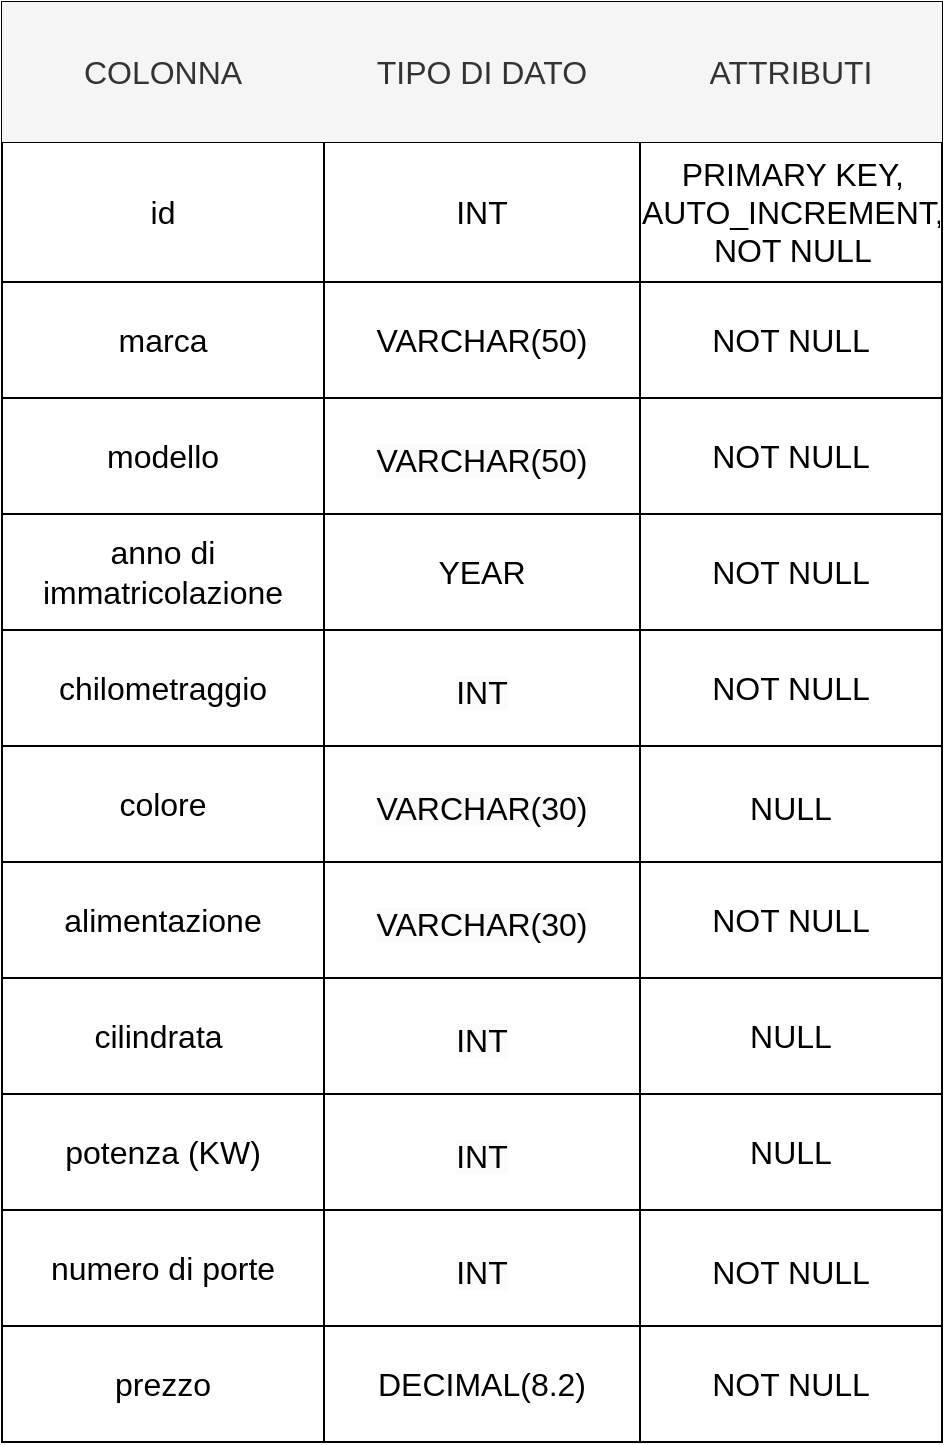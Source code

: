 <mxfile version="24.7.17">
  <diagram name="Pagina-1" id="jYLVOqzQQJf0gg6EnTPs">
    <mxGraphModel dx="1380" dy="739" grid="1" gridSize="10" guides="1" tooltips="1" connect="1" arrows="1" fold="1" page="1" pageScale="1" pageWidth="827" pageHeight="1169" math="0" shadow="0">
      <root>
        <mxCell id="0" />
        <mxCell id="1" parent="0" />
        <mxCell id="Sd78pJUdZQ0MPs7wEhM1-50" value="" style="shape=table;startSize=0;container=1;collapsible=0;childLayout=tableLayout;fontSize=16;" vertex="1" parent="1">
          <mxGeometry x="160" y="30" width="470" height="720" as="geometry" />
        </mxCell>
        <mxCell id="Sd78pJUdZQ0MPs7wEhM1-131" style="shape=tableRow;horizontal=0;startSize=0;swimlaneHead=0;swimlaneBody=0;strokeColor=inherit;top=0;left=0;bottom=0;right=0;collapsible=0;dropTarget=0;fillColor=none;points=[[0,0.5],[1,0.5]];portConstraint=eastwest;fontSize=16;" vertex="1" parent="Sd78pJUdZQ0MPs7wEhM1-50">
          <mxGeometry width="470" height="70" as="geometry" />
        </mxCell>
        <mxCell id="Sd78pJUdZQ0MPs7wEhM1-132" value="COLONNA" style="shape=partialRectangle;html=1;whiteSpace=wrap;connectable=0;strokeColor=#666666;overflow=hidden;fillColor=#f5f5f5;top=0;left=0;bottom=0;right=0;pointerEvents=1;fontSize=16;fontColor=#333333;" vertex="1" parent="Sd78pJUdZQ0MPs7wEhM1-131">
          <mxGeometry width="161" height="70" as="geometry">
            <mxRectangle width="161" height="70" as="alternateBounds" />
          </mxGeometry>
        </mxCell>
        <mxCell id="Sd78pJUdZQ0MPs7wEhM1-133" value="TIPO DI DATO" style="shape=partialRectangle;html=1;whiteSpace=wrap;connectable=0;strokeColor=#666666;overflow=hidden;fillColor=#f5f5f5;top=0;left=0;bottom=0;right=0;pointerEvents=1;fontSize=16;fontColor=#333333;" vertex="1" parent="Sd78pJUdZQ0MPs7wEhM1-131">
          <mxGeometry x="161" width="158" height="70" as="geometry">
            <mxRectangle width="158" height="70" as="alternateBounds" />
          </mxGeometry>
        </mxCell>
        <mxCell id="Sd78pJUdZQ0MPs7wEhM1-134" value="ATTRIBUTI" style="shape=partialRectangle;html=1;whiteSpace=wrap;connectable=0;strokeColor=#666666;overflow=hidden;fillColor=#f5f5f5;top=0;left=0;bottom=0;right=0;pointerEvents=1;fontSize=16;fontColor=#333333;" vertex="1" parent="Sd78pJUdZQ0MPs7wEhM1-131">
          <mxGeometry x="319" width="151" height="70" as="geometry">
            <mxRectangle width="151" height="70" as="alternateBounds" />
          </mxGeometry>
        </mxCell>
        <mxCell id="Sd78pJUdZQ0MPs7wEhM1-51" value="" style="shape=tableRow;horizontal=0;startSize=0;swimlaneHead=0;swimlaneBody=0;strokeColor=inherit;top=0;left=0;bottom=0;right=0;collapsible=0;dropTarget=0;fillColor=none;points=[[0,0.5],[1,0.5]];portConstraint=eastwest;fontSize=16;" vertex="1" parent="Sd78pJUdZQ0MPs7wEhM1-50">
          <mxGeometry y="70" width="470" height="70" as="geometry" />
        </mxCell>
        <mxCell id="Sd78pJUdZQ0MPs7wEhM1-52" value="id" style="shape=partialRectangle;html=1;whiteSpace=wrap;connectable=0;strokeColor=inherit;overflow=hidden;fillColor=none;top=0;left=0;bottom=0;right=0;pointerEvents=1;fontSize=16;" vertex="1" parent="Sd78pJUdZQ0MPs7wEhM1-51">
          <mxGeometry width="161" height="70" as="geometry">
            <mxRectangle width="161" height="70" as="alternateBounds" />
          </mxGeometry>
        </mxCell>
        <mxCell id="Sd78pJUdZQ0MPs7wEhM1-53" value="INT" style="shape=partialRectangle;html=1;whiteSpace=wrap;connectable=0;strokeColor=inherit;overflow=hidden;fillColor=none;top=0;left=0;bottom=0;right=0;pointerEvents=1;fontSize=16;" vertex="1" parent="Sd78pJUdZQ0MPs7wEhM1-51">
          <mxGeometry x="161" width="158" height="70" as="geometry">
            <mxRectangle width="158" height="70" as="alternateBounds" />
          </mxGeometry>
        </mxCell>
        <mxCell id="Sd78pJUdZQ0MPs7wEhM1-54" value="PRIMARY KEY, AUTO_INCREMENT, NOT NULL" style="shape=partialRectangle;html=1;whiteSpace=wrap;connectable=0;strokeColor=inherit;overflow=hidden;fillColor=none;top=0;left=0;bottom=0;right=0;pointerEvents=1;fontSize=16;" vertex="1" parent="Sd78pJUdZQ0MPs7wEhM1-51">
          <mxGeometry x="319" width="151" height="70" as="geometry">
            <mxRectangle width="151" height="70" as="alternateBounds" />
          </mxGeometry>
        </mxCell>
        <mxCell id="Sd78pJUdZQ0MPs7wEhM1-63" style="shape=tableRow;horizontal=0;startSize=0;swimlaneHead=0;swimlaneBody=0;strokeColor=inherit;top=0;left=0;bottom=0;right=0;collapsible=0;dropTarget=0;fillColor=none;points=[[0,0.5],[1,0.5]];portConstraint=eastwest;fontSize=16;" vertex="1" parent="Sd78pJUdZQ0MPs7wEhM1-50">
          <mxGeometry y="140" width="470" height="58" as="geometry" />
        </mxCell>
        <mxCell id="Sd78pJUdZQ0MPs7wEhM1-64" value="marca" style="shape=partialRectangle;html=1;whiteSpace=wrap;connectable=0;strokeColor=inherit;overflow=hidden;fillColor=none;top=0;left=0;bottom=0;right=0;pointerEvents=1;fontSize=16;" vertex="1" parent="Sd78pJUdZQ0MPs7wEhM1-63">
          <mxGeometry width="161" height="58" as="geometry">
            <mxRectangle width="161" height="58" as="alternateBounds" />
          </mxGeometry>
        </mxCell>
        <mxCell id="Sd78pJUdZQ0MPs7wEhM1-65" value="VARCHAR(50)" style="shape=partialRectangle;html=1;whiteSpace=wrap;connectable=0;strokeColor=inherit;overflow=hidden;fillColor=none;top=0;left=0;bottom=0;right=0;pointerEvents=1;fontSize=16;" vertex="1" parent="Sd78pJUdZQ0MPs7wEhM1-63">
          <mxGeometry x="161" width="158" height="58" as="geometry">
            <mxRectangle width="158" height="58" as="alternateBounds" />
          </mxGeometry>
        </mxCell>
        <mxCell id="Sd78pJUdZQ0MPs7wEhM1-66" value="NOT NULL" style="shape=partialRectangle;html=1;whiteSpace=wrap;connectable=0;strokeColor=inherit;overflow=hidden;fillColor=none;top=0;left=0;bottom=0;right=0;pointerEvents=1;fontSize=16;" vertex="1" parent="Sd78pJUdZQ0MPs7wEhM1-63">
          <mxGeometry x="319" width="151" height="58" as="geometry">
            <mxRectangle width="151" height="58" as="alternateBounds" />
          </mxGeometry>
        </mxCell>
        <mxCell id="Sd78pJUdZQ0MPs7wEhM1-67" style="shape=tableRow;horizontal=0;startSize=0;swimlaneHead=0;swimlaneBody=0;strokeColor=inherit;top=0;left=0;bottom=0;right=0;collapsible=0;dropTarget=0;fillColor=none;points=[[0,0.5],[1,0.5]];portConstraint=eastwest;fontSize=16;" vertex="1" parent="Sd78pJUdZQ0MPs7wEhM1-50">
          <mxGeometry y="198" width="470" height="58" as="geometry" />
        </mxCell>
        <mxCell id="Sd78pJUdZQ0MPs7wEhM1-68" value="modello" style="shape=partialRectangle;html=1;whiteSpace=wrap;connectable=0;strokeColor=inherit;overflow=hidden;fillColor=none;top=0;left=0;bottom=0;right=0;pointerEvents=1;fontSize=16;" vertex="1" parent="Sd78pJUdZQ0MPs7wEhM1-67">
          <mxGeometry width="161" height="58" as="geometry">
            <mxRectangle width="161" height="58" as="alternateBounds" />
          </mxGeometry>
        </mxCell>
        <mxCell id="Sd78pJUdZQ0MPs7wEhM1-69" value="&#xa;&lt;span style=&quot;color: rgb(0, 0, 0); font-family: Helvetica; font-size: 16px; font-style: normal; font-variant-ligatures: normal; font-variant-caps: normal; font-weight: 400; letter-spacing: normal; orphans: 2; text-align: center; text-indent: 0px; text-transform: none; widows: 2; word-spacing: 0px; -webkit-text-stroke-width: 0px; white-space: normal; background-color: rgb(251, 251, 251); text-decoration-thickness: initial; text-decoration-style: initial; text-decoration-color: initial; display: inline !important; float: none;&quot;&gt;VARCHAR(50)&lt;/span&gt;&#xa;&#xa;" style="shape=partialRectangle;html=1;whiteSpace=wrap;connectable=0;strokeColor=inherit;overflow=hidden;fillColor=none;top=0;left=0;bottom=0;right=0;pointerEvents=1;fontSize=16;" vertex="1" parent="Sd78pJUdZQ0MPs7wEhM1-67">
          <mxGeometry x="161" width="158" height="58" as="geometry">
            <mxRectangle width="158" height="58" as="alternateBounds" />
          </mxGeometry>
        </mxCell>
        <mxCell id="Sd78pJUdZQ0MPs7wEhM1-70" value="NOT NULL" style="shape=partialRectangle;html=1;whiteSpace=wrap;connectable=0;strokeColor=inherit;overflow=hidden;fillColor=none;top=0;left=0;bottom=0;right=0;pointerEvents=1;fontSize=16;" vertex="1" parent="Sd78pJUdZQ0MPs7wEhM1-67">
          <mxGeometry x="319" width="151" height="58" as="geometry">
            <mxRectangle width="151" height="58" as="alternateBounds" />
          </mxGeometry>
        </mxCell>
        <mxCell id="Sd78pJUdZQ0MPs7wEhM1-71" style="shape=tableRow;horizontal=0;startSize=0;swimlaneHead=0;swimlaneBody=0;strokeColor=inherit;top=0;left=0;bottom=0;right=0;collapsible=0;dropTarget=0;fillColor=none;points=[[0,0.5],[1,0.5]];portConstraint=eastwest;fontSize=16;" vertex="1" parent="Sd78pJUdZQ0MPs7wEhM1-50">
          <mxGeometry y="256" width="470" height="58" as="geometry" />
        </mxCell>
        <mxCell id="Sd78pJUdZQ0MPs7wEhM1-72" value="anno di&lt;div&gt;immatricolazione&lt;/div&gt;" style="shape=partialRectangle;html=1;whiteSpace=wrap;connectable=0;strokeColor=inherit;overflow=hidden;fillColor=none;top=0;left=0;bottom=0;right=0;pointerEvents=1;fontSize=16;" vertex="1" parent="Sd78pJUdZQ0MPs7wEhM1-71">
          <mxGeometry width="161" height="58" as="geometry">
            <mxRectangle width="161" height="58" as="alternateBounds" />
          </mxGeometry>
        </mxCell>
        <mxCell id="Sd78pJUdZQ0MPs7wEhM1-73" value="YEAR" style="shape=partialRectangle;html=1;whiteSpace=wrap;connectable=0;strokeColor=inherit;overflow=hidden;fillColor=none;top=0;left=0;bottom=0;right=0;pointerEvents=1;fontSize=16;" vertex="1" parent="Sd78pJUdZQ0MPs7wEhM1-71">
          <mxGeometry x="161" width="158" height="58" as="geometry">
            <mxRectangle width="158" height="58" as="alternateBounds" />
          </mxGeometry>
        </mxCell>
        <mxCell id="Sd78pJUdZQ0MPs7wEhM1-74" value="NOT NULL" style="shape=partialRectangle;html=1;whiteSpace=wrap;connectable=0;strokeColor=inherit;overflow=hidden;fillColor=none;top=0;left=0;bottom=0;right=0;pointerEvents=1;fontSize=16;" vertex="1" parent="Sd78pJUdZQ0MPs7wEhM1-71">
          <mxGeometry x="319" width="151" height="58" as="geometry">
            <mxRectangle width="151" height="58" as="alternateBounds" />
          </mxGeometry>
        </mxCell>
        <mxCell id="Sd78pJUdZQ0MPs7wEhM1-75" style="shape=tableRow;horizontal=0;startSize=0;swimlaneHead=0;swimlaneBody=0;strokeColor=inherit;top=0;left=0;bottom=0;right=0;collapsible=0;dropTarget=0;fillColor=none;points=[[0,0.5],[1,0.5]];portConstraint=eastwest;fontSize=16;" vertex="1" parent="Sd78pJUdZQ0MPs7wEhM1-50">
          <mxGeometry y="314" width="470" height="58" as="geometry" />
        </mxCell>
        <mxCell id="Sd78pJUdZQ0MPs7wEhM1-76" value="chilometraggio" style="shape=partialRectangle;html=1;whiteSpace=wrap;connectable=0;strokeColor=inherit;overflow=hidden;fillColor=none;top=0;left=0;bottom=0;right=0;pointerEvents=1;fontSize=16;" vertex="1" parent="Sd78pJUdZQ0MPs7wEhM1-75">
          <mxGeometry width="161" height="58" as="geometry">
            <mxRectangle width="161" height="58" as="alternateBounds" />
          </mxGeometry>
        </mxCell>
        <mxCell id="Sd78pJUdZQ0MPs7wEhM1-77" value="&#xa;&lt;span style=&quot;color: rgb(0, 0, 0); font-family: Helvetica; font-size: 16px; font-style: normal; font-variant-ligatures: normal; font-variant-caps: normal; font-weight: 400; letter-spacing: normal; orphans: 2; text-align: center; text-indent: 0px; text-transform: none; widows: 2; word-spacing: 0px; -webkit-text-stroke-width: 0px; white-space: normal; background-color: rgb(251, 251, 251); text-decoration-thickness: initial; text-decoration-style: initial; text-decoration-color: initial; display: inline !important; float: none;&quot;&gt;INT&lt;/span&gt;&#xa;&#xa;" style="shape=partialRectangle;html=1;whiteSpace=wrap;connectable=0;strokeColor=inherit;overflow=hidden;fillColor=none;top=0;left=0;bottom=0;right=0;pointerEvents=1;fontSize=16;" vertex="1" parent="Sd78pJUdZQ0MPs7wEhM1-75">
          <mxGeometry x="161" width="158" height="58" as="geometry">
            <mxRectangle width="158" height="58" as="alternateBounds" />
          </mxGeometry>
        </mxCell>
        <mxCell id="Sd78pJUdZQ0MPs7wEhM1-78" value="NOT NULL" style="shape=partialRectangle;html=1;whiteSpace=wrap;connectable=0;strokeColor=inherit;overflow=hidden;fillColor=none;top=0;left=0;bottom=0;right=0;pointerEvents=1;fontSize=16;" vertex="1" parent="Sd78pJUdZQ0MPs7wEhM1-75">
          <mxGeometry x="319" width="151" height="58" as="geometry">
            <mxRectangle width="151" height="58" as="alternateBounds" />
          </mxGeometry>
        </mxCell>
        <mxCell id="Sd78pJUdZQ0MPs7wEhM1-79" style="shape=tableRow;horizontal=0;startSize=0;swimlaneHead=0;swimlaneBody=0;strokeColor=inherit;top=0;left=0;bottom=0;right=0;collapsible=0;dropTarget=0;fillColor=none;points=[[0,0.5],[1,0.5]];portConstraint=eastwest;fontSize=16;" vertex="1" parent="Sd78pJUdZQ0MPs7wEhM1-50">
          <mxGeometry y="372" width="470" height="58" as="geometry" />
        </mxCell>
        <mxCell id="Sd78pJUdZQ0MPs7wEhM1-80" value="colore" style="shape=partialRectangle;html=1;whiteSpace=wrap;connectable=0;strokeColor=inherit;overflow=hidden;fillColor=none;top=0;left=0;bottom=0;right=0;pointerEvents=1;fontSize=16;" vertex="1" parent="Sd78pJUdZQ0MPs7wEhM1-79">
          <mxGeometry width="161" height="58" as="geometry">
            <mxRectangle width="161" height="58" as="alternateBounds" />
          </mxGeometry>
        </mxCell>
        <mxCell id="Sd78pJUdZQ0MPs7wEhM1-81" value="&lt;br&gt;&lt;span style=&quot;color: rgb(0, 0, 0); font-family: Helvetica; font-size: 16px; font-style: normal; font-variant-ligatures: normal; font-variant-caps: normal; font-weight: 400; letter-spacing: normal; orphans: 2; text-align: center; text-indent: 0px; text-transform: none; widows: 2; word-spacing: 0px; -webkit-text-stroke-width: 0px; white-space: normal; background-color: rgb(251, 251, 251); text-decoration-thickness: initial; text-decoration-style: initial; text-decoration-color: initial; display: inline !important; float: none;&quot;&gt;VARCHAR(30)&lt;/span&gt;&lt;div&gt;&lt;br/&gt;&lt;/div&gt;" style="shape=partialRectangle;html=1;whiteSpace=wrap;connectable=0;strokeColor=inherit;overflow=hidden;fillColor=none;top=0;left=0;bottom=0;right=0;pointerEvents=1;fontSize=16;" vertex="1" parent="Sd78pJUdZQ0MPs7wEhM1-79">
          <mxGeometry x="161" width="158" height="58" as="geometry">
            <mxRectangle width="158" height="58" as="alternateBounds" />
          </mxGeometry>
        </mxCell>
        <mxCell id="Sd78pJUdZQ0MPs7wEhM1-82" value="&lt;br&gt;NULL&lt;div&gt;&lt;br/&gt;&lt;/div&gt;" style="shape=partialRectangle;html=1;whiteSpace=wrap;connectable=0;strokeColor=inherit;overflow=hidden;fillColor=none;top=0;left=0;bottom=0;right=0;pointerEvents=1;fontSize=16;" vertex="1" parent="Sd78pJUdZQ0MPs7wEhM1-79">
          <mxGeometry x="319" width="151" height="58" as="geometry">
            <mxRectangle width="151" height="58" as="alternateBounds" />
          </mxGeometry>
        </mxCell>
        <mxCell id="Sd78pJUdZQ0MPs7wEhM1-83" style="shape=tableRow;horizontal=0;startSize=0;swimlaneHead=0;swimlaneBody=0;strokeColor=inherit;top=0;left=0;bottom=0;right=0;collapsible=0;dropTarget=0;fillColor=none;points=[[0,0.5],[1,0.5]];portConstraint=eastwest;fontSize=16;" vertex="1" parent="Sd78pJUdZQ0MPs7wEhM1-50">
          <mxGeometry y="430" width="470" height="58" as="geometry" />
        </mxCell>
        <mxCell id="Sd78pJUdZQ0MPs7wEhM1-84" value="alimentazione" style="shape=partialRectangle;html=1;whiteSpace=wrap;connectable=0;strokeColor=inherit;overflow=hidden;fillColor=none;top=0;left=0;bottom=0;right=0;pointerEvents=1;fontSize=16;" vertex="1" parent="Sd78pJUdZQ0MPs7wEhM1-83">
          <mxGeometry width="161" height="58" as="geometry">
            <mxRectangle width="161" height="58" as="alternateBounds" />
          </mxGeometry>
        </mxCell>
        <mxCell id="Sd78pJUdZQ0MPs7wEhM1-85" value="&lt;br&gt;&lt;span style=&quot;color: rgb(0, 0, 0); font-family: Helvetica; font-size: 16px; font-style: normal; font-variant-ligatures: normal; font-variant-caps: normal; font-weight: 400; letter-spacing: normal; orphans: 2; text-align: center; text-indent: 0px; text-transform: none; widows: 2; word-spacing: 0px; -webkit-text-stroke-width: 0px; white-space: normal; background-color: rgb(251, 251, 251); text-decoration-thickness: initial; text-decoration-style: initial; text-decoration-color: initial; display: inline !important; float: none;&quot;&gt;VARCHAR(30)&lt;/span&gt;&lt;div&gt;&lt;br/&gt;&lt;/div&gt;" style="shape=partialRectangle;html=1;whiteSpace=wrap;connectable=0;strokeColor=inherit;overflow=hidden;fillColor=none;top=0;left=0;bottom=0;right=0;pointerEvents=1;fontSize=16;" vertex="1" parent="Sd78pJUdZQ0MPs7wEhM1-83">
          <mxGeometry x="161" width="158" height="58" as="geometry">
            <mxRectangle width="158" height="58" as="alternateBounds" />
          </mxGeometry>
        </mxCell>
        <mxCell id="Sd78pJUdZQ0MPs7wEhM1-86" value="NOT NULL" style="shape=partialRectangle;html=1;whiteSpace=wrap;connectable=0;strokeColor=inherit;overflow=hidden;fillColor=none;top=0;left=0;bottom=0;right=0;pointerEvents=1;fontSize=16;" vertex="1" parent="Sd78pJUdZQ0MPs7wEhM1-83">
          <mxGeometry x="319" width="151" height="58" as="geometry">
            <mxRectangle width="151" height="58" as="alternateBounds" />
          </mxGeometry>
        </mxCell>
        <mxCell id="Sd78pJUdZQ0MPs7wEhM1-87" style="shape=tableRow;horizontal=0;startSize=0;swimlaneHead=0;swimlaneBody=0;strokeColor=inherit;top=0;left=0;bottom=0;right=0;collapsible=0;dropTarget=0;fillColor=none;points=[[0,0.5],[1,0.5]];portConstraint=eastwest;fontSize=16;" vertex="1" parent="Sd78pJUdZQ0MPs7wEhM1-50">
          <mxGeometry y="488" width="470" height="58" as="geometry" />
        </mxCell>
        <mxCell id="Sd78pJUdZQ0MPs7wEhM1-88" value="cilindrata&amp;nbsp;" style="shape=partialRectangle;html=1;whiteSpace=wrap;connectable=0;strokeColor=inherit;overflow=hidden;fillColor=none;top=0;left=0;bottom=0;right=0;pointerEvents=1;fontSize=16;" vertex="1" parent="Sd78pJUdZQ0MPs7wEhM1-87">
          <mxGeometry width="161" height="58" as="geometry">
            <mxRectangle width="161" height="58" as="alternateBounds" />
          </mxGeometry>
        </mxCell>
        <mxCell id="Sd78pJUdZQ0MPs7wEhM1-89" value="&#xa;&lt;span style=&quot;color: rgb(0, 0, 0); font-family: Helvetica; font-size: 16px; font-style: normal; font-variant-ligatures: normal; font-variant-caps: normal; font-weight: 400; letter-spacing: normal; orphans: 2; text-align: center; text-indent: 0px; text-transform: none; widows: 2; word-spacing: 0px; -webkit-text-stroke-width: 0px; white-space: normal; background-color: rgb(251, 251, 251); text-decoration-thickness: initial; text-decoration-style: initial; text-decoration-color: initial; display: inline !important; float: none;&quot;&gt;INT&lt;/span&gt;&#xa;&#xa;" style="shape=partialRectangle;html=1;whiteSpace=wrap;connectable=0;strokeColor=inherit;overflow=hidden;fillColor=none;top=0;left=0;bottom=0;right=0;pointerEvents=1;fontSize=16;" vertex="1" parent="Sd78pJUdZQ0MPs7wEhM1-87">
          <mxGeometry x="161" width="158" height="58" as="geometry">
            <mxRectangle width="158" height="58" as="alternateBounds" />
          </mxGeometry>
        </mxCell>
        <mxCell id="Sd78pJUdZQ0MPs7wEhM1-90" value="NULL" style="shape=partialRectangle;html=1;whiteSpace=wrap;connectable=0;strokeColor=inherit;overflow=hidden;fillColor=none;top=0;left=0;bottom=0;right=0;pointerEvents=1;fontSize=16;" vertex="1" parent="Sd78pJUdZQ0MPs7wEhM1-87">
          <mxGeometry x="319" width="151" height="58" as="geometry">
            <mxRectangle width="151" height="58" as="alternateBounds" />
          </mxGeometry>
        </mxCell>
        <mxCell id="Sd78pJUdZQ0MPs7wEhM1-91" style="shape=tableRow;horizontal=0;startSize=0;swimlaneHead=0;swimlaneBody=0;strokeColor=inherit;top=0;left=0;bottom=0;right=0;collapsible=0;dropTarget=0;fillColor=none;points=[[0,0.5],[1,0.5]];portConstraint=eastwest;fontSize=16;" vertex="1" parent="Sd78pJUdZQ0MPs7wEhM1-50">
          <mxGeometry y="546" width="470" height="58" as="geometry" />
        </mxCell>
        <mxCell id="Sd78pJUdZQ0MPs7wEhM1-92" value="potenza (KW)" style="shape=partialRectangle;html=1;whiteSpace=wrap;connectable=0;strokeColor=inherit;overflow=hidden;fillColor=none;top=0;left=0;bottom=0;right=0;pointerEvents=1;fontSize=16;" vertex="1" parent="Sd78pJUdZQ0MPs7wEhM1-91">
          <mxGeometry width="161" height="58" as="geometry">
            <mxRectangle width="161" height="58" as="alternateBounds" />
          </mxGeometry>
        </mxCell>
        <mxCell id="Sd78pJUdZQ0MPs7wEhM1-93" value="&#xa;&lt;span style=&quot;color: rgb(0, 0, 0); font-family: Helvetica; font-size: 16px; font-style: normal; font-variant-ligatures: normal; font-variant-caps: normal; font-weight: 400; letter-spacing: normal; orphans: 2; text-align: center; text-indent: 0px; text-transform: none; widows: 2; word-spacing: 0px; -webkit-text-stroke-width: 0px; white-space: normal; background-color: rgb(251, 251, 251); text-decoration-thickness: initial; text-decoration-style: initial; text-decoration-color: initial; display: inline !important; float: none;&quot;&gt;INT&lt;/span&gt;&#xa;&#xa;" style="shape=partialRectangle;html=1;whiteSpace=wrap;connectable=0;strokeColor=inherit;overflow=hidden;fillColor=none;top=0;left=0;bottom=0;right=0;pointerEvents=1;fontSize=16;" vertex="1" parent="Sd78pJUdZQ0MPs7wEhM1-91">
          <mxGeometry x="161" width="158" height="58" as="geometry">
            <mxRectangle width="158" height="58" as="alternateBounds" />
          </mxGeometry>
        </mxCell>
        <mxCell id="Sd78pJUdZQ0MPs7wEhM1-94" value="NULL" style="shape=partialRectangle;html=1;whiteSpace=wrap;connectable=0;strokeColor=inherit;overflow=hidden;fillColor=none;top=0;left=0;bottom=0;right=0;pointerEvents=1;fontSize=16;" vertex="1" parent="Sd78pJUdZQ0MPs7wEhM1-91">
          <mxGeometry x="319" width="151" height="58" as="geometry">
            <mxRectangle width="151" height="58" as="alternateBounds" />
          </mxGeometry>
        </mxCell>
        <mxCell id="Sd78pJUdZQ0MPs7wEhM1-95" style="shape=tableRow;horizontal=0;startSize=0;swimlaneHead=0;swimlaneBody=0;strokeColor=inherit;top=0;left=0;bottom=0;right=0;collapsible=0;dropTarget=0;fillColor=none;points=[[0,0.5],[1,0.5]];portConstraint=eastwest;fontSize=16;" vertex="1" parent="Sd78pJUdZQ0MPs7wEhM1-50">
          <mxGeometry y="604" width="470" height="58" as="geometry" />
        </mxCell>
        <mxCell id="Sd78pJUdZQ0MPs7wEhM1-96" value="numero di porte" style="shape=partialRectangle;html=1;whiteSpace=wrap;connectable=0;strokeColor=inherit;overflow=hidden;fillColor=none;top=0;left=0;bottom=0;right=0;pointerEvents=1;fontSize=16;" vertex="1" parent="Sd78pJUdZQ0MPs7wEhM1-95">
          <mxGeometry width="161" height="58" as="geometry">
            <mxRectangle width="161" height="58" as="alternateBounds" />
          </mxGeometry>
        </mxCell>
        <mxCell id="Sd78pJUdZQ0MPs7wEhM1-97" value="&#xa;&lt;span style=&quot;color: rgb(0, 0, 0); font-family: Helvetica; font-size: 16px; font-style: normal; font-variant-ligatures: normal; font-variant-caps: normal; font-weight: 400; letter-spacing: normal; orphans: 2; text-align: center; text-indent: 0px; text-transform: none; widows: 2; word-spacing: 0px; -webkit-text-stroke-width: 0px; white-space: normal; background-color: rgb(251, 251, 251); text-decoration-thickness: initial; text-decoration-style: initial; text-decoration-color: initial; display: inline !important; float: none;&quot;&gt;INT&lt;/span&gt;&#xa;&#xa;" style="shape=partialRectangle;html=1;whiteSpace=wrap;connectable=0;strokeColor=inherit;overflow=hidden;fillColor=none;top=0;left=0;bottom=0;right=0;pointerEvents=1;fontSize=16;" vertex="1" parent="Sd78pJUdZQ0MPs7wEhM1-95">
          <mxGeometry x="161" width="158" height="58" as="geometry">
            <mxRectangle width="158" height="58" as="alternateBounds" />
          </mxGeometry>
        </mxCell>
        <mxCell id="Sd78pJUdZQ0MPs7wEhM1-98" value="&#xa;NOT NULL&#xa;&#xa;" style="shape=partialRectangle;html=1;whiteSpace=wrap;connectable=0;strokeColor=inherit;overflow=hidden;fillColor=none;top=0;left=0;bottom=0;right=0;pointerEvents=1;fontSize=16;" vertex="1" parent="Sd78pJUdZQ0MPs7wEhM1-95">
          <mxGeometry x="319" width="151" height="58" as="geometry">
            <mxRectangle width="151" height="58" as="alternateBounds" />
          </mxGeometry>
        </mxCell>
        <mxCell id="Sd78pJUdZQ0MPs7wEhM1-99" style="shape=tableRow;horizontal=0;startSize=0;swimlaneHead=0;swimlaneBody=0;strokeColor=inherit;top=0;left=0;bottom=0;right=0;collapsible=0;dropTarget=0;fillColor=none;points=[[0,0.5],[1,0.5]];portConstraint=eastwest;fontSize=16;" vertex="1" parent="Sd78pJUdZQ0MPs7wEhM1-50">
          <mxGeometry y="662" width="470" height="58" as="geometry" />
        </mxCell>
        <mxCell id="Sd78pJUdZQ0MPs7wEhM1-100" value="prezzo" style="shape=partialRectangle;html=1;whiteSpace=wrap;connectable=0;strokeColor=inherit;overflow=hidden;fillColor=none;top=0;left=0;bottom=0;right=0;pointerEvents=1;fontSize=16;" vertex="1" parent="Sd78pJUdZQ0MPs7wEhM1-99">
          <mxGeometry width="161" height="58" as="geometry">
            <mxRectangle width="161" height="58" as="alternateBounds" />
          </mxGeometry>
        </mxCell>
        <mxCell id="Sd78pJUdZQ0MPs7wEhM1-101" value="DECIMAL(8.2)" style="shape=partialRectangle;html=1;whiteSpace=wrap;connectable=0;strokeColor=inherit;overflow=hidden;fillColor=none;top=0;left=0;bottom=0;right=0;pointerEvents=1;fontSize=16;" vertex="1" parent="Sd78pJUdZQ0MPs7wEhM1-99">
          <mxGeometry x="161" width="158" height="58" as="geometry">
            <mxRectangle width="158" height="58" as="alternateBounds" />
          </mxGeometry>
        </mxCell>
        <mxCell id="Sd78pJUdZQ0MPs7wEhM1-102" value="NOT NULL" style="shape=partialRectangle;html=1;whiteSpace=wrap;connectable=0;strokeColor=inherit;overflow=hidden;fillColor=none;top=0;left=0;bottom=0;right=0;pointerEvents=1;fontSize=16;" vertex="1" parent="Sd78pJUdZQ0MPs7wEhM1-99">
          <mxGeometry x="319" width="151" height="58" as="geometry">
            <mxRectangle width="151" height="58" as="alternateBounds" />
          </mxGeometry>
        </mxCell>
      </root>
    </mxGraphModel>
  </diagram>
</mxfile>

